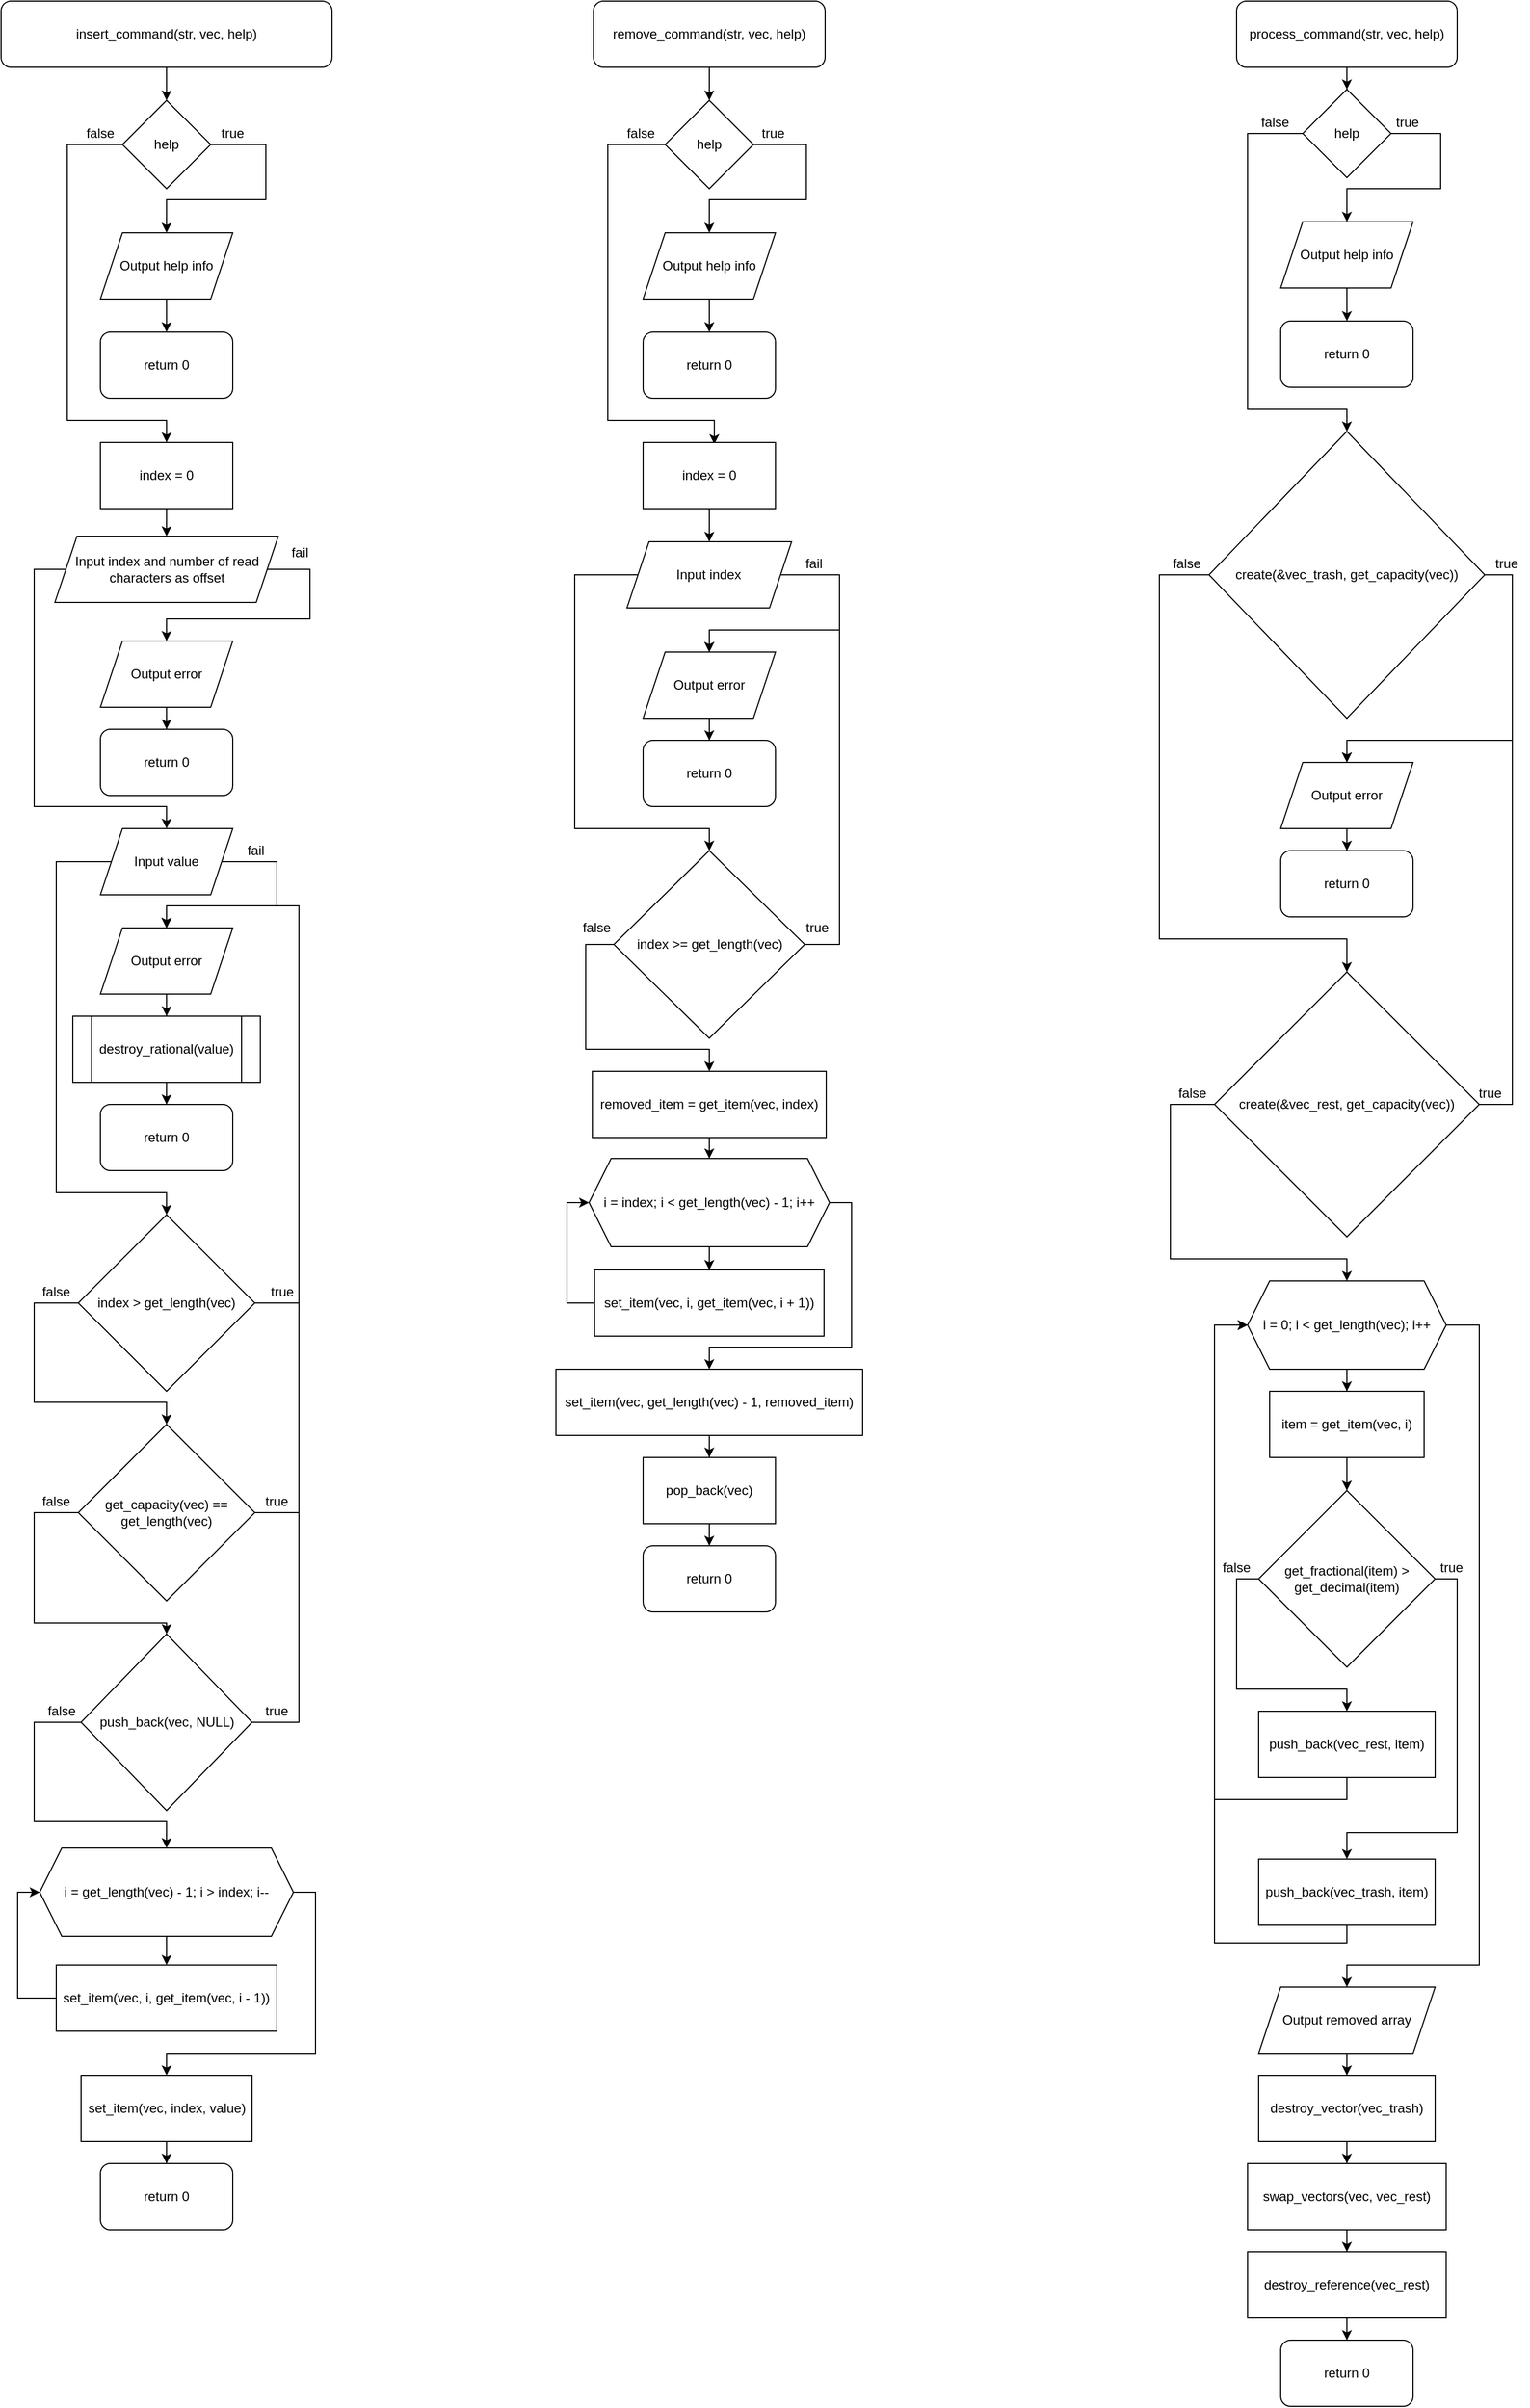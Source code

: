 <mxfile version="13.9.9" type="device"><diagram id="C5RBs43oDa-KdzZeNtuy" name="Page-1"><mxGraphModel dx="2946" dy="1690" grid="1" gridSize="10" guides="1" tooltips="1" connect="1" arrows="1" fold="1" page="1" pageScale="1" pageWidth="827" pageHeight="1169" math="0" shadow="0"><root><mxCell id="WIyWlLk6GJQsqaUBKTNV-0"/><mxCell id="WIyWlLk6GJQsqaUBKTNV-1" parent="WIyWlLk6GJQsqaUBKTNV-0"/><mxCell id="X3BD6ZgY6fKXMzt-lA05-4" style="edgeStyle=orthogonalEdgeStyle;rounded=0;orthogonalLoop=1;jettySize=auto;html=1;entryX=0.5;entryY=0;entryDx=0;entryDy=0;" edge="1" parent="WIyWlLk6GJQsqaUBKTNV-1" source="X3BD6ZgY6fKXMzt-lA05-1" target="X3BD6ZgY6fKXMzt-lA05-3"><mxGeometry relative="1" as="geometry"/></mxCell><mxCell id="X3BD6ZgY6fKXMzt-lA05-1" value="insert_command(str, vec, help)" style="rounded=1;whiteSpace=wrap;html=1;" vertex="1" parent="WIyWlLk6GJQsqaUBKTNV-1"><mxGeometry x="80" y="40" width="300" height="60" as="geometry"/></mxCell><mxCell id="X3BD6ZgY6fKXMzt-lA05-8" style="edgeStyle=orthogonalEdgeStyle;rounded=0;orthogonalLoop=1;jettySize=auto;html=1;entryX=0.5;entryY=0;entryDx=0;entryDy=0;exitX=1;exitY=0.5;exitDx=0;exitDy=0;" edge="1" parent="WIyWlLk6GJQsqaUBKTNV-1" source="X3BD6ZgY6fKXMzt-lA05-3" target="X3BD6ZgY6fKXMzt-lA05-6"><mxGeometry relative="1" as="geometry"><Array as="points"><mxPoint x="320" y="170"/><mxPoint x="320" y="220"/><mxPoint x="230" y="220"/></Array></mxGeometry></mxCell><mxCell id="X3BD6ZgY6fKXMzt-lA05-13" style="edgeStyle=orthogonalEdgeStyle;rounded=0;orthogonalLoop=1;jettySize=auto;html=1;exitX=0;exitY=0.5;exitDx=0;exitDy=0;" edge="1" parent="WIyWlLk6GJQsqaUBKTNV-1" source="X3BD6ZgY6fKXMzt-lA05-3" target="X3BD6ZgY6fKXMzt-lA05-12"><mxGeometry relative="1" as="geometry"><Array as="points"><mxPoint x="140" y="170"/><mxPoint x="140" y="420"/><mxPoint x="230" y="420"/></Array></mxGeometry></mxCell><mxCell id="X3BD6ZgY6fKXMzt-lA05-3" value="help" style="rhombus;whiteSpace=wrap;html=1;" vertex="1" parent="WIyWlLk6GJQsqaUBKTNV-1"><mxGeometry x="190" y="130" width="80" height="80" as="geometry"/></mxCell><mxCell id="X3BD6ZgY6fKXMzt-lA05-11" style="edgeStyle=orthogonalEdgeStyle;rounded=0;orthogonalLoop=1;jettySize=auto;html=1;entryX=0.5;entryY=0;entryDx=0;entryDy=0;" edge="1" parent="WIyWlLk6GJQsqaUBKTNV-1" source="X3BD6ZgY6fKXMzt-lA05-6" target="X3BD6ZgY6fKXMzt-lA05-10"><mxGeometry relative="1" as="geometry"/></mxCell><mxCell id="X3BD6ZgY6fKXMzt-lA05-6" value="Output help info" style="shape=parallelogram;perimeter=parallelogramPerimeter;whiteSpace=wrap;html=1;fixedSize=1;" vertex="1" parent="WIyWlLk6GJQsqaUBKTNV-1"><mxGeometry x="170" y="250" width="120" height="60" as="geometry"/></mxCell><mxCell id="X3BD6ZgY6fKXMzt-lA05-9" value="true" style="text;html=1;strokeColor=none;fillColor=none;align=center;verticalAlign=middle;whiteSpace=wrap;rounded=0;" vertex="1" parent="WIyWlLk6GJQsqaUBKTNV-1"><mxGeometry x="270" y="150" width="40" height="20" as="geometry"/></mxCell><mxCell id="X3BD6ZgY6fKXMzt-lA05-10" value="return 0" style="rounded=1;whiteSpace=wrap;html=1;" vertex="1" parent="WIyWlLk6GJQsqaUBKTNV-1"><mxGeometry x="170" y="340" width="120" height="60" as="geometry"/></mxCell><mxCell id="X3BD6ZgY6fKXMzt-lA05-16" style="edgeStyle=orthogonalEdgeStyle;rounded=0;orthogonalLoop=1;jettySize=auto;html=1;entryX=0.5;entryY=0;entryDx=0;entryDy=0;" edge="1" parent="WIyWlLk6GJQsqaUBKTNV-1" source="X3BD6ZgY6fKXMzt-lA05-12" target="X3BD6ZgY6fKXMzt-lA05-15"><mxGeometry relative="1" as="geometry"/></mxCell><mxCell id="X3BD6ZgY6fKXMzt-lA05-12" value="index = 0" style="rounded=0;whiteSpace=wrap;html=1;" vertex="1" parent="WIyWlLk6GJQsqaUBKTNV-1"><mxGeometry x="170" y="440" width="120" height="60" as="geometry"/></mxCell><mxCell id="X3BD6ZgY6fKXMzt-lA05-14" value="false" style="text;html=1;strokeColor=none;fillColor=none;align=center;verticalAlign=middle;whiteSpace=wrap;rounded=0;" vertex="1" parent="WIyWlLk6GJQsqaUBKTNV-1"><mxGeometry x="150" y="150" width="40" height="20" as="geometry"/></mxCell><mxCell id="X3BD6ZgY6fKXMzt-lA05-26" style="edgeStyle=orthogonalEdgeStyle;rounded=0;orthogonalLoop=1;jettySize=auto;html=1;exitX=0;exitY=0.5;exitDx=0;exitDy=0;entryX=0.5;entryY=0;entryDx=0;entryDy=0;" edge="1" parent="WIyWlLk6GJQsqaUBKTNV-1" source="X3BD6ZgY6fKXMzt-lA05-15" target="X3BD6ZgY6fKXMzt-lA05-17"><mxGeometry relative="1" as="geometry"><Array as="points"><mxPoint x="110" y="555"/><mxPoint x="110" y="770"/><mxPoint x="230" y="770"/></Array></mxGeometry></mxCell><mxCell id="X3BD6ZgY6fKXMzt-lA05-35" style="edgeStyle=orthogonalEdgeStyle;rounded=0;orthogonalLoop=1;jettySize=auto;html=1;entryX=0.5;entryY=0;entryDx=0;entryDy=0;exitX=1;exitY=0.5;exitDx=0;exitDy=0;" edge="1" parent="WIyWlLk6GJQsqaUBKTNV-1" source="X3BD6ZgY6fKXMzt-lA05-15" target="X3BD6ZgY6fKXMzt-lA05-34"><mxGeometry relative="1" as="geometry"><Array as="points"><mxPoint x="360" y="555"/><mxPoint x="360" y="600"/><mxPoint x="230" y="600"/></Array></mxGeometry></mxCell><mxCell id="X3BD6ZgY6fKXMzt-lA05-15" value="Input index and number of read characters as offset" style="shape=parallelogram;perimeter=parallelogramPerimeter;whiteSpace=wrap;html=1;fixedSize=1;" vertex="1" parent="WIyWlLk6GJQsqaUBKTNV-1"><mxGeometry x="128.75" y="525" width="202.5" height="60" as="geometry"/></mxCell><mxCell id="X3BD6ZgY6fKXMzt-lA05-33" style="edgeStyle=orthogonalEdgeStyle;rounded=0;orthogonalLoop=1;jettySize=auto;html=1;exitX=0;exitY=0.5;exitDx=0;exitDy=0;" edge="1" parent="WIyWlLk6GJQsqaUBKTNV-1" source="X3BD6ZgY6fKXMzt-lA05-17" target="X3BD6ZgY6fKXMzt-lA05-20"><mxGeometry relative="1" as="geometry"><Array as="points"><mxPoint x="130" y="820"/><mxPoint x="130" y="1120"/><mxPoint x="230" y="1120"/></Array></mxGeometry></mxCell><mxCell id="X3BD6ZgY6fKXMzt-lA05-43" style="edgeStyle=orthogonalEdgeStyle;rounded=0;orthogonalLoop=1;jettySize=auto;html=1;exitX=1;exitY=0.5;exitDx=0;exitDy=0;entryX=0.5;entryY=0;entryDx=0;entryDy=0;" edge="1" parent="WIyWlLk6GJQsqaUBKTNV-1" source="X3BD6ZgY6fKXMzt-lA05-17" target="X3BD6ZgY6fKXMzt-lA05-38"><mxGeometry relative="1" as="geometry"><Array as="points"><mxPoint x="330" y="820"/><mxPoint x="330" y="860"/><mxPoint x="230" y="860"/></Array></mxGeometry></mxCell><mxCell id="X3BD6ZgY6fKXMzt-lA05-17" value="Input value" style="shape=parallelogram;perimeter=parallelogramPerimeter;whiteSpace=wrap;html=1;fixedSize=1;" vertex="1" parent="WIyWlLk6GJQsqaUBKTNV-1"><mxGeometry x="170" y="790" width="120" height="60" as="geometry"/></mxCell><mxCell id="X3BD6ZgY6fKXMzt-lA05-49" style="edgeStyle=orthogonalEdgeStyle;rounded=0;orthogonalLoop=1;jettySize=auto;html=1;entryX=0.5;entryY=0;entryDx=0;entryDy=0;exitX=1;exitY=0.5;exitDx=0;exitDy=0;" edge="1" parent="WIyWlLk6GJQsqaUBKTNV-1" source="X3BD6ZgY6fKXMzt-lA05-20" target="X3BD6ZgY6fKXMzt-lA05-38"><mxGeometry relative="1" as="geometry"><mxPoint x="230" y="1330" as="targetPoint"/><Array as="points"><mxPoint x="350" y="1220"/><mxPoint x="350" y="860"/><mxPoint x="230" y="860"/></Array></mxGeometry></mxCell><mxCell id="X3BD6ZgY6fKXMzt-lA05-52" style="edgeStyle=orthogonalEdgeStyle;rounded=0;orthogonalLoop=1;jettySize=auto;html=1;exitX=0;exitY=0.5;exitDx=0;exitDy=0;" edge="1" parent="WIyWlLk6GJQsqaUBKTNV-1" source="X3BD6ZgY6fKXMzt-lA05-20" target="X3BD6ZgY6fKXMzt-lA05-51"><mxGeometry relative="1" as="geometry"><Array as="points"><mxPoint x="110" y="1220"/><mxPoint x="110" y="1310"/><mxPoint x="230" y="1310"/></Array></mxGeometry></mxCell><mxCell id="X3BD6ZgY6fKXMzt-lA05-20" value="index &amp;gt; get_length(vec)" style="rhombus;whiteSpace=wrap;html=1;" vertex="1" parent="WIyWlLk6GJQsqaUBKTNV-1"><mxGeometry x="150" y="1140" width="160" height="160" as="geometry"/></mxCell><mxCell id="X3BD6ZgY6fKXMzt-lA05-23" value="fail" style="text;html=1;strokeColor=none;fillColor=none;align=center;verticalAlign=middle;whiteSpace=wrap;rounded=0;" vertex="1" parent="WIyWlLk6GJQsqaUBKTNV-1"><mxGeometry x="331.25" y="530" width="40" height="20" as="geometry"/></mxCell><mxCell id="X3BD6ZgY6fKXMzt-lA05-24" value="return 0" style="rounded=1;whiteSpace=wrap;html=1;" vertex="1" parent="WIyWlLk6GJQsqaUBKTNV-1"><mxGeometry x="170" y="700" width="120" height="60" as="geometry"/></mxCell><mxCell id="X3BD6ZgY6fKXMzt-lA05-42" style="edgeStyle=orthogonalEdgeStyle;rounded=0;orthogonalLoop=1;jettySize=auto;html=1;entryX=0.5;entryY=0;entryDx=0;entryDy=0;" edge="1" parent="WIyWlLk6GJQsqaUBKTNV-1" source="X3BD6ZgY6fKXMzt-lA05-29" target="X3BD6ZgY6fKXMzt-lA05-30"><mxGeometry relative="1" as="geometry"/></mxCell><mxCell id="X3BD6ZgY6fKXMzt-lA05-29" value="destroy_rational(value)" style="shape=process;whiteSpace=wrap;html=1;backgroundOutline=1;" vertex="1" parent="WIyWlLk6GJQsqaUBKTNV-1"><mxGeometry x="145" y="960" width="170" height="60" as="geometry"/></mxCell><mxCell id="X3BD6ZgY6fKXMzt-lA05-30" value="return 0" style="rounded=1;whiteSpace=wrap;html=1;" vertex="1" parent="WIyWlLk6GJQsqaUBKTNV-1"><mxGeometry x="170" y="1040" width="120" height="60" as="geometry"/></mxCell><mxCell id="X3BD6ZgY6fKXMzt-lA05-32" value="fail" style="text;html=1;strokeColor=none;fillColor=none;align=center;verticalAlign=middle;whiteSpace=wrap;rounded=0;" vertex="1" parent="WIyWlLk6GJQsqaUBKTNV-1"><mxGeometry x="291.25" y="800" width="40" height="20" as="geometry"/></mxCell><mxCell id="X3BD6ZgY6fKXMzt-lA05-37" style="edgeStyle=orthogonalEdgeStyle;rounded=0;orthogonalLoop=1;jettySize=auto;html=1;entryX=0.5;entryY=0;entryDx=0;entryDy=0;" edge="1" parent="WIyWlLk6GJQsqaUBKTNV-1" source="X3BD6ZgY6fKXMzt-lA05-34" target="X3BD6ZgY6fKXMzt-lA05-24"><mxGeometry relative="1" as="geometry"/></mxCell><mxCell id="X3BD6ZgY6fKXMzt-lA05-34" value="Output error" style="shape=parallelogram;perimeter=parallelogramPerimeter;whiteSpace=wrap;html=1;fixedSize=1;" vertex="1" parent="WIyWlLk6GJQsqaUBKTNV-1"><mxGeometry x="170" y="620" width="120" height="60" as="geometry"/></mxCell><mxCell id="X3BD6ZgY6fKXMzt-lA05-41" style="edgeStyle=orthogonalEdgeStyle;rounded=0;orthogonalLoop=1;jettySize=auto;html=1;entryX=0.5;entryY=0;entryDx=0;entryDy=0;" edge="1" parent="WIyWlLk6GJQsqaUBKTNV-1" source="X3BD6ZgY6fKXMzt-lA05-38" target="X3BD6ZgY6fKXMzt-lA05-29"><mxGeometry relative="1" as="geometry"/></mxCell><mxCell id="X3BD6ZgY6fKXMzt-lA05-38" value="Output error" style="shape=parallelogram;perimeter=parallelogramPerimeter;whiteSpace=wrap;html=1;fixedSize=1;" vertex="1" parent="WIyWlLk6GJQsqaUBKTNV-1"><mxGeometry x="170" y="880" width="120" height="60" as="geometry"/></mxCell><mxCell id="X3BD6ZgY6fKXMzt-lA05-50" value="true" style="text;html=1;strokeColor=none;fillColor=none;align=center;verticalAlign=middle;whiteSpace=wrap;rounded=0;" vertex="1" parent="WIyWlLk6GJQsqaUBKTNV-1"><mxGeometry x="315" y="1200" width="40" height="20" as="geometry"/></mxCell><mxCell id="X3BD6ZgY6fKXMzt-lA05-59" style="edgeStyle=orthogonalEdgeStyle;rounded=0;orthogonalLoop=1;jettySize=auto;html=1;entryX=0.5;entryY=0;entryDx=0;entryDy=0;exitX=1;exitY=0.5;exitDx=0;exitDy=0;" edge="1" parent="WIyWlLk6GJQsqaUBKTNV-1" source="X3BD6ZgY6fKXMzt-lA05-51" target="X3BD6ZgY6fKXMzt-lA05-38"><mxGeometry relative="1" as="geometry"><mxPoint x="230" y="1780" as="targetPoint"/><Array as="points"><mxPoint x="350" y="1410"/><mxPoint x="350" y="860"/><mxPoint x="230" y="860"/></Array></mxGeometry></mxCell><mxCell id="X3BD6ZgY6fKXMzt-lA05-62" style="edgeStyle=orthogonalEdgeStyle;rounded=0;orthogonalLoop=1;jettySize=auto;html=1;entryX=0.5;entryY=0;entryDx=0;entryDy=0;exitX=0;exitY=0.5;exitDx=0;exitDy=0;" edge="1" parent="WIyWlLk6GJQsqaUBKTNV-1" source="X3BD6ZgY6fKXMzt-lA05-51" target="X3BD6ZgY6fKXMzt-lA05-61"><mxGeometry relative="1" as="geometry"><Array as="points"><mxPoint x="110" y="1410"/><mxPoint x="110" y="1510"/><mxPoint x="230" y="1510"/></Array></mxGeometry></mxCell><mxCell id="X3BD6ZgY6fKXMzt-lA05-51" value="get_capacity(vec) == get_length(vec)" style="rhombus;whiteSpace=wrap;html=1;" vertex="1" parent="WIyWlLk6GJQsqaUBKTNV-1"><mxGeometry x="150" y="1330" width="160" height="160" as="geometry"/></mxCell><mxCell id="X3BD6ZgY6fKXMzt-lA05-53" value="false" style="text;html=1;strokeColor=none;fillColor=none;align=center;verticalAlign=middle;whiteSpace=wrap;rounded=0;" vertex="1" parent="WIyWlLk6GJQsqaUBKTNV-1"><mxGeometry x="110" y="1200" width="40" height="20" as="geometry"/></mxCell><mxCell id="X3BD6ZgY6fKXMzt-lA05-60" value="true" style="text;html=1;strokeColor=none;fillColor=none;align=center;verticalAlign=middle;whiteSpace=wrap;rounded=0;" vertex="1" parent="WIyWlLk6GJQsqaUBKTNV-1"><mxGeometry x="310" y="1390" width="40" height="20" as="geometry"/></mxCell><mxCell id="X3BD6ZgY6fKXMzt-lA05-70" style="edgeStyle=orthogonalEdgeStyle;rounded=0;orthogonalLoop=1;jettySize=auto;html=1;entryX=0.5;entryY=0;entryDx=0;entryDy=0;exitX=1;exitY=0.5;exitDx=0;exitDy=0;" edge="1" parent="WIyWlLk6GJQsqaUBKTNV-1" source="X3BD6ZgY6fKXMzt-lA05-61" target="X3BD6ZgY6fKXMzt-lA05-38"><mxGeometry relative="1" as="geometry"><Array as="points"><mxPoint x="305" y="1600"/><mxPoint x="350" y="1600"/><mxPoint x="350" y="860"/><mxPoint x="230" y="860"/></Array></mxGeometry></mxCell><mxCell id="X3BD6ZgY6fKXMzt-lA05-73" style="edgeStyle=orthogonalEdgeStyle;rounded=0;orthogonalLoop=1;jettySize=auto;html=1;entryX=0.5;entryY=0;entryDx=0;entryDy=0;exitX=0;exitY=0.5;exitDx=0;exitDy=0;" edge="1" parent="WIyWlLk6GJQsqaUBKTNV-1" source="X3BD6ZgY6fKXMzt-lA05-61" target="X3BD6ZgY6fKXMzt-lA05-72"><mxGeometry relative="1" as="geometry"><Array as="points"><mxPoint x="110" y="1600"/><mxPoint x="110" y="1690"/><mxPoint x="230" y="1690"/></Array></mxGeometry></mxCell><mxCell id="X3BD6ZgY6fKXMzt-lA05-61" value="push_back(vec, NULL)" style="rhombus;whiteSpace=wrap;html=1;" vertex="1" parent="WIyWlLk6GJQsqaUBKTNV-1"><mxGeometry x="152.5" y="1520" width="155" height="160" as="geometry"/></mxCell><mxCell id="X3BD6ZgY6fKXMzt-lA05-63" value="false" style="text;html=1;strokeColor=none;fillColor=none;align=center;verticalAlign=middle;whiteSpace=wrap;rounded=0;" vertex="1" parent="WIyWlLk6GJQsqaUBKTNV-1"><mxGeometry x="110" y="1390" width="40" height="20" as="geometry"/></mxCell><mxCell id="X3BD6ZgY6fKXMzt-lA05-71" value="true" style="text;html=1;strokeColor=none;fillColor=none;align=center;verticalAlign=middle;whiteSpace=wrap;rounded=0;" vertex="1" parent="WIyWlLk6GJQsqaUBKTNV-1"><mxGeometry x="310" y="1580" width="40" height="20" as="geometry"/></mxCell><mxCell id="X3BD6ZgY6fKXMzt-lA05-76" style="edgeStyle=orthogonalEdgeStyle;rounded=0;orthogonalLoop=1;jettySize=auto;html=1;entryX=0.5;entryY=0;entryDx=0;entryDy=0;" edge="1" parent="WIyWlLk6GJQsqaUBKTNV-1" source="X3BD6ZgY6fKXMzt-lA05-72" target="X3BD6ZgY6fKXMzt-lA05-75"><mxGeometry relative="1" as="geometry"/></mxCell><mxCell id="X3BD6ZgY6fKXMzt-lA05-80" style="edgeStyle=orthogonalEdgeStyle;rounded=0;orthogonalLoop=1;jettySize=auto;html=1;exitX=1;exitY=0.5;exitDx=0;exitDy=0;" edge="1" parent="WIyWlLk6GJQsqaUBKTNV-1" source="X3BD6ZgY6fKXMzt-lA05-72" target="X3BD6ZgY6fKXMzt-lA05-78"><mxGeometry relative="1" as="geometry"><Array as="points"><mxPoint x="365" y="1754"/><mxPoint x="365" y="1900"/><mxPoint x="230" y="1900"/></Array></mxGeometry></mxCell><mxCell id="X3BD6ZgY6fKXMzt-lA05-72" value="i = get_length(vec) - 1; i &amp;gt; index; i--" style="shape=hexagon;perimeter=hexagonPerimeter2;whiteSpace=wrap;html=1;fixedSize=1;" vertex="1" parent="WIyWlLk6GJQsqaUBKTNV-1"><mxGeometry x="115" y="1714" width="230" height="80" as="geometry"/></mxCell><mxCell id="X3BD6ZgY6fKXMzt-lA05-74" value="false" style="text;html=1;strokeColor=none;fillColor=none;align=center;verticalAlign=middle;whiteSpace=wrap;rounded=0;" vertex="1" parent="WIyWlLk6GJQsqaUBKTNV-1"><mxGeometry x="115" y="1580" width="40" height="20" as="geometry"/></mxCell><mxCell id="X3BD6ZgY6fKXMzt-lA05-77" style="edgeStyle=orthogonalEdgeStyle;rounded=0;orthogonalLoop=1;jettySize=auto;html=1;entryX=0;entryY=0.5;entryDx=0;entryDy=0;exitX=0;exitY=0.5;exitDx=0;exitDy=0;" edge="1" parent="WIyWlLk6GJQsqaUBKTNV-1" source="X3BD6ZgY6fKXMzt-lA05-75" target="X3BD6ZgY6fKXMzt-lA05-72"><mxGeometry relative="1" as="geometry"/></mxCell><mxCell id="X3BD6ZgY6fKXMzt-lA05-75" value="set_item(vec, i, get_item(vec, i - 1))" style="rounded=0;whiteSpace=wrap;html=1;" vertex="1" parent="WIyWlLk6GJQsqaUBKTNV-1"><mxGeometry x="130" y="1820" width="200" height="60" as="geometry"/></mxCell><mxCell id="X3BD6ZgY6fKXMzt-lA05-82" style="edgeStyle=orthogonalEdgeStyle;rounded=0;orthogonalLoop=1;jettySize=auto;html=1;entryX=0.5;entryY=0;entryDx=0;entryDy=0;" edge="1" parent="WIyWlLk6GJQsqaUBKTNV-1" source="X3BD6ZgY6fKXMzt-lA05-78" target="X3BD6ZgY6fKXMzt-lA05-81"><mxGeometry relative="1" as="geometry"/></mxCell><mxCell id="X3BD6ZgY6fKXMzt-lA05-78" value="set_item(vec, index, value)" style="rounded=0;whiteSpace=wrap;html=1;" vertex="1" parent="WIyWlLk6GJQsqaUBKTNV-1"><mxGeometry x="152.5" y="1920" width="155" height="60" as="geometry"/></mxCell><mxCell id="X3BD6ZgY6fKXMzt-lA05-81" value="return 0" style="rounded=1;whiteSpace=wrap;html=1;" vertex="1" parent="WIyWlLk6GJQsqaUBKTNV-1"><mxGeometry x="170" y="2000" width="120" height="60" as="geometry"/></mxCell><mxCell id="X3BD6ZgY6fKXMzt-lA05-91" style="edgeStyle=orthogonalEdgeStyle;rounded=0;orthogonalLoop=1;jettySize=auto;html=1;" edge="1" parent="WIyWlLk6GJQsqaUBKTNV-1" source="X3BD6ZgY6fKXMzt-lA05-83" target="X3BD6ZgY6fKXMzt-lA05-85"><mxGeometry relative="1" as="geometry"/></mxCell><mxCell id="X3BD6ZgY6fKXMzt-lA05-83" value="remove_command(str, vec, help)" style="rounded=1;whiteSpace=wrap;html=1;" vertex="1" parent="WIyWlLk6GJQsqaUBKTNV-1"><mxGeometry x="617" y="40" width="210" height="60" as="geometry"/></mxCell><mxCell id="X3BD6ZgY6fKXMzt-lA05-84" style="edgeStyle=orthogonalEdgeStyle;rounded=0;orthogonalLoop=1;jettySize=auto;html=1;entryX=0.5;entryY=0;entryDx=0;entryDy=0;exitX=1;exitY=0.5;exitDx=0;exitDy=0;" edge="1" parent="WIyWlLk6GJQsqaUBKTNV-1" source="X3BD6ZgY6fKXMzt-lA05-85" target="X3BD6ZgY6fKXMzt-lA05-87"><mxGeometry relative="1" as="geometry"><Array as="points"><mxPoint x="810" y="170"/><mxPoint x="810" y="220"/><mxPoint x="722" y="220"/></Array></mxGeometry></mxCell><mxCell id="X3BD6ZgY6fKXMzt-lA05-93" style="edgeStyle=orthogonalEdgeStyle;rounded=0;orthogonalLoop=1;jettySize=auto;html=1;exitX=0;exitY=0.5;exitDx=0;exitDy=0;entryX=0.538;entryY=0.027;entryDx=0;entryDy=0;entryPerimeter=0;" edge="1" parent="WIyWlLk6GJQsqaUBKTNV-1" source="X3BD6ZgY6fKXMzt-lA05-85" target="X3BD6ZgY6fKXMzt-lA05-92"><mxGeometry relative="1" as="geometry"><Array as="points"><mxPoint x="630" y="170"/><mxPoint x="630" y="420"/><mxPoint x="727" y="420"/></Array></mxGeometry></mxCell><mxCell id="X3BD6ZgY6fKXMzt-lA05-85" value="help" style="rhombus;whiteSpace=wrap;html=1;" vertex="1" parent="WIyWlLk6GJQsqaUBKTNV-1"><mxGeometry x="682" y="130" width="80" height="80" as="geometry"/></mxCell><mxCell id="X3BD6ZgY6fKXMzt-lA05-86" style="edgeStyle=orthogonalEdgeStyle;rounded=0;orthogonalLoop=1;jettySize=auto;html=1;entryX=0.5;entryY=0;entryDx=0;entryDy=0;" edge="1" parent="WIyWlLk6GJQsqaUBKTNV-1" source="X3BD6ZgY6fKXMzt-lA05-87" target="X3BD6ZgY6fKXMzt-lA05-89"><mxGeometry relative="1" as="geometry"/></mxCell><mxCell id="X3BD6ZgY6fKXMzt-lA05-87" value="Output help info" style="shape=parallelogram;perimeter=parallelogramPerimeter;whiteSpace=wrap;html=1;fixedSize=1;" vertex="1" parent="WIyWlLk6GJQsqaUBKTNV-1"><mxGeometry x="662" y="250" width="120" height="60" as="geometry"/></mxCell><mxCell id="X3BD6ZgY6fKXMzt-lA05-88" value="true" style="text;html=1;strokeColor=none;fillColor=none;align=center;verticalAlign=middle;whiteSpace=wrap;rounded=0;" vertex="1" parent="WIyWlLk6GJQsqaUBKTNV-1"><mxGeometry x="760" y="150" width="40" height="20" as="geometry"/></mxCell><mxCell id="X3BD6ZgY6fKXMzt-lA05-89" value="return 0" style="rounded=1;whiteSpace=wrap;html=1;" vertex="1" parent="WIyWlLk6GJQsqaUBKTNV-1"><mxGeometry x="662" y="340" width="120" height="60" as="geometry"/></mxCell><mxCell id="X3BD6ZgY6fKXMzt-lA05-90" value="false" style="text;html=1;strokeColor=none;fillColor=none;align=center;verticalAlign=middle;whiteSpace=wrap;rounded=0;" vertex="1" parent="WIyWlLk6GJQsqaUBKTNV-1"><mxGeometry x="640" y="150" width="40" height="20" as="geometry"/></mxCell><mxCell id="X3BD6ZgY6fKXMzt-lA05-101" style="edgeStyle=orthogonalEdgeStyle;rounded=0;orthogonalLoop=1;jettySize=auto;html=1;entryX=0.5;entryY=0;entryDx=0;entryDy=0;" edge="1" parent="WIyWlLk6GJQsqaUBKTNV-1" source="X3BD6ZgY6fKXMzt-lA05-92" target="X3BD6ZgY6fKXMzt-lA05-96"><mxGeometry relative="1" as="geometry"/></mxCell><mxCell id="X3BD6ZgY6fKXMzt-lA05-92" value="index = 0" style="rounded=0;whiteSpace=wrap;html=1;" vertex="1" parent="WIyWlLk6GJQsqaUBKTNV-1"><mxGeometry x="662" y="440" width="120" height="60" as="geometry"/></mxCell><mxCell id="X3BD6ZgY6fKXMzt-lA05-94" style="edgeStyle=orthogonalEdgeStyle;rounded=0;orthogonalLoop=1;jettySize=auto;html=1;exitX=0;exitY=0.5;exitDx=0;exitDy=0;entryX=0.5;entryY=0;entryDx=0;entryDy=0;" edge="1" parent="WIyWlLk6GJQsqaUBKTNV-1" source="X3BD6ZgY6fKXMzt-lA05-96" target="X3BD6ZgY6fKXMzt-lA05-103"><mxGeometry relative="1" as="geometry"><mxPoint x="720" y="810" as="targetPoint"/><Array as="points"><mxPoint x="600" y="560"/><mxPoint x="600" y="790"/><mxPoint x="722" y="790"/></Array></mxGeometry></mxCell><mxCell id="X3BD6ZgY6fKXMzt-lA05-95" style="edgeStyle=orthogonalEdgeStyle;rounded=0;orthogonalLoop=1;jettySize=auto;html=1;entryX=0.5;entryY=0;entryDx=0;entryDy=0;exitX=1;exitY=0.5;exitDx=0;exitDy=0;" edge="1" parent="WIyWlLk6GJQsqaUBKTNV-1" source="X3BD6ZgY6fKXMzt-lA05-96" target="X3BD6ZgY6fKXMzt-lA05-100"><mxGeometry relative="1" as="geometry"><Array as="points"><mxPoint x="840" y="560"/><mxPoint x="840" y="610"/><mxPoint x="722" y="610"/></Array></mxGeometry></mxCell><mxCell id="X3BD6ZgY6fKXMzt-lA05-96" value="Input index" style="shape=parallelogram;perimeter=parallelogramPerimeter;whiteSpace=wrap;html=1;fixedSize=1;" vertex="1" parent="WIyWlLk6GJQsqaUBKTNV-1"><mxGeometry x="647.37" y="530" width="149.25" height="60" as="geometry"/></mxCell><mxCell id="X3BD6ZgY6fKXMzt-lA05-97" value="fail" style="text;html=1;strokeColor=none;fillColor=none;align=center;verticalAlign=middle;whiteSpace=wrap;rounded=0;" vertex="1" parent="WIyWlLk6GJQsqaUBKTNV-1"><mxGeometry x="796.62" y="540" width="40" height="20" as="geometry"/></mxCell><mxCell id="X3BD6ZgY6fKXMzt-lA05-98" value="return 0" style="rounded=1;whiteSpace=wrap;html=1;" vertex="1" parent="WIyWlLk6GJQsqaUBKTNV-1"><mxGeometry x="662" y="710" width="120" height="60" as="geometry"/></mxCell><mxCell id="X3BD6ZgY6fKXMzt-lA05-99" style="edgeStyle=orthogonalEdgeStyle;rounded=0;orthogonalLoop=1;jettySize=auto;html=1;entryX=0.5;entryY=0;entryDx=0;entryDy=0;" edge="1" parent="WIyWlLk6GJQsqaUBKTNV-1" source="X3BD6ZgY6fKXMzt-lA05-100" target="X3BD6ZgY6fKXMzt-lA05-98"><mxGeometry relative="1" as="geometry"/></mxCell><mxCell id="X3BD6ZgY6fKXMzt-lA05-100" value="Output error" style="shape=parallelogram;perimeter=parallelogramPerimeter;whiteSpace=wrap;html=1;fixedSize=1;" vertex="1" parent="WIyWlLk6GJQsqaUBKTNV-1"><mxGeometry x="662" y="630" width="120" height="60" as="geometry"/></mxCell><mxCell id="X3BD6ZgY6fKXMzt-lA05-106" style="edgeStyle=orthogonalEdgeStyle;rounded=0;orthogonalLoop=1;jettySize=auto;html=1;entryX=0.5;entryY=0;entryDx=0;entryDy=0;exitX=1;exitY=0.5;exitDx=0;exitDy=0;" edge="1" parent="WIyWlLk6GJQsqaUBKTNV-1" source="X3BD6ZgY6fKXMzt-lA05-103" target="X3BD6ZgY6fKXMzt-lA05-100"><mxGeometry relative="1" as="geometry"><Array as="points"><mxPoint x="840" y="895"/><mxPoint x="840" y="610"/><mxPoint x="722" y="610"/></Array></mxGeometry></mxCell><mxCell id="X3BD6ZgY6fKXMzt-lA05-109" style="edgeStyle=orthogonalEdgeStyle;rounded=0;orthogonalLoop=1;jettySize=auto;html=1;entryX=0.5;entryY=0;entryDx=0;entryDy=0;exitX=0;exitY=0.5;exitDx=0;exitDy=0;" edge="1" parent="WIyWlLk6GJQsqaUBKTNV-1" source="X3BD6ZgY6fKXMzt-lA05-103" target="X3BD6ZgY6fKXMzt-lA05-108"><mxGeometry relative="1" as="geometry"><Array as="points"><mxPoint x="610" y="895"/><mxPoint x="610" y="990"/><mxPoint x="722" y="990"/></Array></mxGeometry></mxCell><mxCell id="X3BD6ZgY6fKXMzt-lA05-103" value="index &amp;gt;= get_length(vec)" style="rhombus;whiteSpace=wrap;html=1;" vertex="1" parent="WIyWlLk6GJQsqaUBKTNV-1"><mxGeometry x="635.5" y="810" width="173" height="170" as="geometry"/></mxCell><mxCell id="X3BD6ZgY6fKXMzt-lA05-107" value="true" style="text;html=1;strokeColor=none;fillColor=none;align=center;verticalAlign=middle;whiteSpace=wrap;rounded=0;" vertex="1" parent="WIyWlLk6GJQsqaUBKTNV-1"><mxGeometry x="800" y="870" width="40" height="20" as="geometry"/></mxCell><mxCell id="X3BD6ZgY6fKXMzt-lA05-112" style="edgeStyle=orthogonalEdgeStyle;rounded=0;orthogonalLoop=1;jettySize=auto;html=1;entryX=0.5;entryY=0;entryDx=0;entryDy=0;" edge="1" parent="WIyWlLk6GJQsqaUBKTNV-1" source="X3BD6ZgY6fKXMzt-lA05-108" target="X3BD6ZgY6fKXMzt-lA05-111"><mxGeometry relative="1" as="geometry"/></mxCell><mxCell id="X3BD6ZgY6fKXMzt-lA05-108" value="removed_item = get_item(vec, index)" style="rounded=0;whiteSpace=wrap;html=1;" vertex="1" parent="WIyWlLk6GJQsqaUBKTNV-1"><mxGeometry x="616" y="1010" width="212" height="60" as="geometry"/></mxCell><mxCell id="X3BD6ZgY6fKXMzt-lA05-110" value="false" style="text;html=1;strokeColor=none;fillColor=none;align=center;verticalAlign=middle;whiteSpace=wrap;rounded=0;" vertex="1" parent="WIyWlLk6GJQsqaUBKTNV-1"><mxGeometry x="600" y="870" width="40" height="20" as="geometry"/></mxCell><mxCell id="X3BD6ZgY6fKXMzt-lA05-114" style="edgeStyle=orthogonalEdgeStyle;rounded=0;orthogonalLoop=1;jettySize=auto;html=1;entryX=0.5;entryY=0;entryDx=0;entryDy=0;" edge="1" parent="WIyWlLk6GJQsqaUBKTNV-1" source="X3BD6ZgY6fKXMzt-lA05-111" target="X3BD6ZgY6fKXMzt-lA05-113"><mxGeometry relative="1" as="geometry"/></mxCell><mxCell id="X3BD6ZgY6fKXMzt-lA05-118" style="edgeStyle=orthogonalEdgeStyle;rounded=0;orthogonalLoop=1;jettySize=auto;html=1;entryX=0.5;entryY=0;entryDx=0;entryDy=0;exitX=1;exitY=0.5;exitDx=0;exitDy=0;" edge="1" parent="WIyWlLk6GJQsqaUBKTNV-1" source="X3BD6ZgY6fKXMzt-lA05-111" target="X3BD6ZgY6fKXMzt-lA05-116"><mxGeometry relative="1" as="geometry"><Array as="points"><mxPoint x="851" y="1129"/><mxPoint x="851" y="1260"/><mxPoint x="722" y="1260"/></Array></mxGeometry></mxCell><mxCell id="X3BD6ZgY6fKXMzt-lA05-111" value="i = index; i &amp;lt; get_length(vec) - 1; i++" style="shape=hexagon;perimeter=hexagonPerimeter2;whiteSpace=wrap;html=1;fixedSize=1;" vertex="1" parent="WIyWlLk6GJQsqaUBKTNV-1"><mxGeometry x="613" y="1089" width="218" height="80" as="geometry"/></mxCell><mxCell id="X3BD6ZgY6fKXMzt-lA05-115" style="edgeStyle=orthogonalEdgeStyle;rounded=0;orthogonalLoop=1;jettySize=auto;html=1;entryX=0;entryY=0.5;entryDx=0;entryDy=0;exitX=0;exitY=0.5;exitDx=0;exitDy=0;" edge="1" parent="WIyWlLk6GJQsqaUBKTNV-1" source="X3BD6ZgY6fKXMzt-lA05-113" target="X3BD6ZgY6fKXMzt-lA05-111"><mxGeometry relative="1" as="geometry"/></mxCell><mxCell id="X3BD6ZgY6fKXMzt-lA05-113" value="set_item(vec, i, get_item(vec, i + 1))" style="rounded=0;whiteSpace=wrap;html=1;" vertex="1" parent="WIyWlLk6GJQsqaUBKTNV-1"><mxGeometry x="618" y="1190" width="208" height="60" as="geometry"/></mxCell><mxCell id="X3BD6ZgY6fKXMzt-lA05-120" style="edgeStyle=orthogonalEdgeStyle;rounded=0;orthogonalLoop=1;jettySize=auto;html=1;entryX=0.5;entryY=0;entryDx=0;entryDy=0;" edge="1" parent="WIyWlLk6GJQsqaUBKTNV-1" source="X3BD6ZgY6fKXMzt-lA05-116" target="X3BD6ZgY6fKXMzt-lA05-119"><mxGeometry relative="1" as="geometry"/></mxCell><mxCell id="X3BD6ZgY6fKXMzt-lA05-116" value="set_item(vec, get_length(vec) - 1, removed_item)" style="rounded=0;whiteSpace=wrap;html=1;" vertex="1" parent="WIyWlLk6GJQsqaUBKTNV-1"><mxGeometry x="583" y="1280" width="278" height="60" as="geometry"/></mxCell><mxCell id="X3BD6ZgY6fKXMzt-lA05-122" style="edgeStyle=orthogonalEdgeStyle;rounded=0;orthogonalLoop=1;jettySize=auto;html=1;entryX=0.5;entryY=0;entryDx=0;entryDy=0;" edge="1" parent="WIyWlLk6GJQsqaUBKTNV-1" source="X3BD6ZgY6fKXMzt-lA05-119" target="X3BD6ZgY6fKXMzt-lA05-123"><mxGeometry relative="1" as="geometry"><mxPoint x="722" y="1440" as="targetPoint"/></mxGeometry></mxCell><mxCell id="X3BD6ZgY6fKXMzt-lA05-119" value="pop_back(vec)" style="rounded=0;whiteSpace=wrap;html=1;" vertex="1" parent="WIyWlLk6GJQsqaUBKTNV-1"><mxGeometry x="662" y="1360" width="120" height="60" as="geometry"/></mxCell><mxCell id="X3BD6ZgY6fKXMzt-lA05-123" value="return 0" style="rounded=1;whiteSpace=wrap;html=1;" vertex="1" parent="WIyWlLk6GJQsqaUBKTNV-1"><mxGeometry x="662" y="1440" width="120" height="60" as="geometry"/></mxCell><mxCell id="X3BD6ZgY6fKXMzt-lA05-132" style="edgeStyle=orthogonalEdgeStyle;rounded=0;orthogonalLoop=1;jettySize=auto;html=1;" edge="1" parent="WIyWlLk6GJQsqaUBKTNV-1" source="X3BD6ZgY6fKXMzt-lA05-124" target="X3BD6ZgY6fKXMzt-lA05-126"><mxGeometry relative="1" as="geometry"/></mxCell><mxCell id="X3BD6ZgY6fKXMzt-lA05-124" value="process_command(str, vec, help)" style="rounded=1;whiteSpace=wrap;html=1;" vertex="1" parent="WIyWlLk6GJQsqaUBKTNV-1"><mxGeometry x="1200" y="40" width="200" height="60" as="geometry"/></mxCell><mxCell id="X3BD6ZgY6fKXMzt-lA05-125" style="edgeStyle=orthogonalEdgeStyle;rounded=0;orthogonalLoop=1;jettySize=auto;html=1;entryX=0.5;entryY=0;entryDx=0;entryDy=0;exitX=1;exitY=0.5;exitDx=0;exitDy=0;" edge="1" parent="WIyWlLk6GJQsqaUBKTNV-1" source="X3BD6ZgY6fKXMzt-lA05-126" target="X3BD6ZgY6fKXMzt-lA05-128"><mxGeometry relative="1" as="geometry"><Array as="points"><mxPoint x="1385" y="160"/><mxPoint x="1385" y="210"/><mxPoint x="1300" y="210"/></Array></mxGeometry></mxCell><mxCell id="X3BD6ZgY6fKXMzt-lA05-134" style="edgeStyle=orthogonalEdgeStyle;rounded=0;orthogonalLoop=1;jettySize=auto;html=1;exitX=0;exitY=0.5;exitDx=0;exitDy=0;entryX=0.5;entryY=0;entryDx=0;entryDy=0;" edge="1" parent="WIyWlLk6GJQsqaUBKTNV-1" source="X3BD6ZgY6fKXMzt-lA05-126" target="X3BD6ZgY6fKXMzt-lA05-135"><mxGeometry relative="1" as="geometry"><mxPoint x="1300" y="430" as="targetPoint"/><Array as="points"><mxPoint x="1210" y="160"/><mxPoint x="1210" y="410"/><mxPoint x="1300" y="410"/></Array></mxGeometry></mxCell><mxCell id="X3BD6ZgY6fKXMzt-lA05-126" value="help" style="rhombus;whiteSpace=wrap;html=1;" vertex="1" parent="WIyWlLk6GJQsqaUBKTNV-1"><mxGeometry x="1260" y="120" width="80" height="80" as="geometry"/></mxCell><mxCell id="X3BD6ZgY6fKXMzt-lA05-127" style="edgeStyle=orthogonalEdgeStyle;rounded=0;orthogonalLoop=1;jettySize=auto;html=1;entryX=0.5;entryY=0;entryDx=0;entryDy=0;" edge="1" parent="WIyWlLk6GJQsqaUBKTNV-1" source="X3BD6ZgY6fKXMzt-lA05-128" target="X3BD6ZgY6fKXMzt-lA05-130"><mxGeometry relative="1" as="geometry"/></mxCell><mxCell id="X3BD6ZgY6fKXMzt-lA05-128" value="Output help info" style="shape=parallelogram;perimeter=parallelogramPerimeter;whiteSpace=wrap;html=1;fixedSize=1;" vertex="1" parent="WIyWlLk6GJQsqaUBKTNV-1"><mxGeometry x="1240" y="240" width="120" height="60" as="geometry"/></mxCell><mxCell id="X3BD6ZgY6fKXMzt-lA05-129" value="true" style="text;html=1;strokeColor=none;fillColor=none;align=center;verticalAlign=middle;whiteSpace=wrap;rounded=0;" vertex="1" parent="WIyWlLk6GJQsqaUBKTNV-1"><mxGeometry x="1334.98" y="140" width="40" height="20" as="geometry"/></mxCell><mxCell id="X3BD6ZgY6fKXMzt-lA05-130" value="return 0" style="rounded=1;whiteSpace=wrap;html=1;" vertex="1" parent="WIyWlLk6GJQsqaUBKTNV-1"><mxGeometry x="1240" y="330" width="120" height="60" as="geometry"/></mxCell><mxCell id="X3BD6ZgY6fKXMzt-lA05-131" value="false" style="text;html=1;strokeColor=none;fillColor=none;align=center;verticalAlign=middle;whiteSpace=wrap;rounded=0;" vertex="1" parent="WIyWlLk6GJQsqaUBKTNV-1"><mxGeometry x="1214.98" y="140" width="40" height="20" as="geometry"/></mxCell><mxCell id="X3BD6ZgY6fKXMzt-lA05-139" style="edgeStyle=orthogonalEdgeStyle;rounded=0;orthogonalLoop=1;jettySize=auto;html=1;exitX=1;exitY=0.5;exitDx=0;exitDy=0;entryX=0.5;entryY=0;entryDx=0;entryDy=0;" edge="1" parent="WIyWlLk6GJQsqaUBKTNV-1" source="X3BD6ZgY6fKXMzt-lA05-135" target="X3BD6ZgY6fKXMzt-lA05-138"><mxGeometry relative="1" as="geometry"><Array as="points"><mxPoint x="1450" y="560"/><mxPoint x="1450" y="710"/><mxPoint x="1300" y="710"/></Array></mxGeometry></mxCell><mxCell id="X3BD6ZgY6fKXMzt-lA05-142" style="edgeStyle=orthogonalEdgeStyle;rounded=0;orthogonalLoop=1;jettySize=auto;html=1;exitX=0;exitY=0.5;exitDx=0;exitDy=0;entryX=0.5;entryY=0;entryDx=0;entryDy=0;" edge="1" parent="WIyWlLk6GJQsqaUBKTNV-1" source="X3BD6ZgY6fKXMzt-lA05-135" target="X3BD6ZgY6fKXMzt-lA05-141"><mxGeometry relative="1" as="geometry"><Array as="points"><mxPoint x="1130" y="560"/><mxPoint x="1130" y="890"/><mxPoint x="1300" y="890"/></Array></mxGeometry></mxCell><mxCell id="X3BD6ZgY6fKXMzt-lA05-135" value="create(&amp;amp;vec_trash, get_capacity(vec))" style="rhombus;whiteSpace=wrap;html=1;" vertex="1" parent="WIyWlLk6GJQsqaUBKTNV-1"><mxGeometry x="1175" y="430" width="250" height="260" as="geometry"/></mxCell><mxCell id="X3BD6ZgY6fKXMzt-lA05-136" value="return 0" style="rounded=1;whiteSpace=wrap;html=1;" vertex="1" parent="WIyWlLk6GJQsqaUBKTNV-1"><mxGeometry x="1240" y="810" width="120" height="60" as="geometry"/></mxCell><mxCell id="X3BD6ZgY6fKXMzt-lA05-137" style="edgeStyle=orthogonalEdgeStyle;rounded=0;orthogonalLoop=1;jettySize=auto;html=1;entryX=0.5;entryY=0;entryDx=0;entryDy=0;" edge="1" parent="WIyWlLk6GJQsqaUBKTNV-1" source="X3BD6ZgY6fKXMzt-lA05-138" target="X3BD6ZgY6fKXMzt-lA05-136"><mxGeometry relative="1" as="geometry"/></mxCell><mxCell id="X3BD6ZgY6fKXMzt-lA05-138" value="Output error" style="shape=parallelogram;perimeter=parallelogramPerimeter;whiteSpace=wrap;html=1;fixedSize=1;" vertex="1" parent="WIyWlLk6GJQsqaUBKTNV-1"><mxGeometry x="1240" y="730" width="120" height="60" as="geometry"/></mxCell><mxCell id="X3BD6ZgY6fKXMzt-lA05-140" value="true" style="text;html=1;strokeColor=none;fillColor=none;align=center;verticalAlign=middle;whiteSpace=wrap;rounded=0;" vertex="1" parent="WIyWlLk6GJQsqaUBKTNV-1"><mxGeometry x="1425" y="540" width="40" height="20" as="geometry"/></mxCell><mxCell id="X3BD6ZgY6fKXMzt-lA05-144" style="edgeStyle=orthogonalEdgeStyle;rounded=0;orthogonalLoop=1;jettySize=auto;html=1;exitX=1;exitY=0.5;exitDx=0;exitDy=0;entryX=0.5;entryY=0;entryDx=0;entryDy=0;" edge="1" parent="WIyWlLk6GJQsqaUBKTNV-1" source="X3BD6ZgY6fKXMzt-lA05-141" target="X3BD6ZgY6fKXMzt-lA05-138"><mxGeometry relative="1" as="geometry"><Array as="points"><mxPoint x="1450" y="1040"/><mxPoint x="1450" y="710"/><mxPoint x="1300" y="710"/></Array></mxGeometry></mxCell><mxCell id="X3BD6ZgY6fKXMzt-lA05-147" style="edgeStyle=orthogonalEdgeStyle;rounded=0;orthogonalLoop=1;jettySize=auto;html=1;entryX=0.5;entryY=0;entryDx=0;entryDy=0;exitX=0;exitY=0.5;exitDx=0;exitDy=0;" edge="1" parent="WIyWlLk6GJQsqaUBKTNV-1" source="X3BD6ZgY6fKXMzt-lA05-141" target="X3BD6ZgY6fKXMzt-lA05-146"><mxGeometry relative="1" as="geometry"><Array as="points"><mxPoint x="1140" y="1040"/><mxPoint x="1140" y="1180"/><mxPoint x="1300" y="1180"/></Array></mxGeometry></mxCell><mxCell id="X3BD6ZgY6fKXMzt-lA05-141" value="create(&amp;amp;vec_rest, get_capacity(vec))" style="rhombus;whiteSpace=wrap;html=1;" vertex="1" parent="WIyWlLk6GJQsqaUBKTNV-1"><mxGeometry x="1180" y="920" width="240" height="240" as="geometry"/></mxCell><mxCell id="X3BD6ZgY6fKXMzt-lA05-143" value="false" style="text;html=1;strokeColor=none;fillColor=none;align=center;verticalAlign=middle;whiteSpace=wrap;rounded=0;" vertex="1" parent="WIyWlLk6GJQsqaUBKTNV-1"><mxGeometry x="1135" y="540" width="40" height="20" as="geometry"/></mxCell><mxCell id="X3BD6ZgY6fKXMzt-lA05-145" value="true" style="text;html=1;strokeColor=none;fillColor=none;align=center;verticalAlign=middle;whiteSpace=wrap;rounded=0;" vertex="1" parent="WIyWlLk6GJQsqaUBKTNV-1"><mxGeometry x="1410" y="1020" width="40" height="20" as="geometry"/></mxCell><mxCell id="X3BD6ZgY6fKXMzt-lA05-150" style="edgeStyle=orthogonalEdgeStyle;rounded=0;orthogonalLoop=1;jettySize=auto;html=1;entryX=0.5;entryY=0;entryDx=0;entryDy=0;" edge="1" parent="WIyWlLk6GJQsqaUBKTNV-1" source="X3BD6ZgY6fKXMzt-lA05-146" target="X3BD6ZgY6fKXMzt-lA05-149"><mxGeometry relative="1" as="geometry"/></mxCell><mxCell id="X3BD6ZgY6fKXMzt-lA05-170" style="edgeStyle=orthogonalEdgeStyle;rounded=0;orthogonalLoop=1;jettySize=auto;html=1;exitX=1;exitY=0.5;exitDx=0;exitDy=0;entryX=0.5;entryY=0;entryDx=0;entryDy=0;endArrow=classic;endFill=1;" edge="1" parent="WIyWlLk6GJQsqaUBKTNV-1" source="X3BD6ZgY6fKXMzt-lA05-146" target="X3BD6ZgY6fKXMzt-lA05-169"><mxGeometry relative="1" as="geometry"><Array as="points"><mxPoint x="1420" y="1240"/><mxPoint x="1420" y="1820"/><mxPoint x="1300" y="1820"/></Array></mxGeometry></mxCell><mxCell id="X3BD6ZgY6fKXMzt-lA05-146" value="i = 0; i &amp;lt; get_length(vec); i++" style="shape=hexagon;perimeter=hexagonPerimeter2;whiteSpace=wrap;html=1;fixedSize=1;" vertex="1" parent="WIyWlLk6GJQsqaUBKTNV-1"><mxGeometry x="1210" y="1200" width="180" height="80" as="geometry"/></mxCell><mxCell id="X3BD6ZgY6fKXMzt-lA05-148" value="false" style="text;html=1;strokeColor=none;fillColor=none;align=center;verticalAlign=middle;whiteSpace=wrap;rounded=0;" vertex="1" parent="WIyWlLk6GJQsqaUBKTNV-1"><mxGeometry x="1140" y="1020" width="40" height="20" as="geometry"/></mxCell><mxCell id="X3BD6ZgY6fKXMzt-lA05-152" style="edgeStyle=orthogonalEdgeStyle;rounded=0;orthogonalLoop=1;jettySize=auto;html=1;entryX=0.5;entryY=0;entryDx=0;entryDy=0;" edge="1" parent="WIyWlLk6GJQsqaUBKTNV-1" source="X3BD6ZgY6fKXMzt-lA05-149" target="X3BD6ZgY6fKXMzt-lA05-151"><mxGeometry relative="1" as="geometry"/></mxCell><mxCell id="X3BD6ZgY6fKXMzt-lA05-149" value="item = get_item(vec, i)" style="rounded=0;whiteSpace=wrap;html=1;" vertex="1" parent="WIyWlLk6GJQsqaUBKTNV-1"><mxGeometry x="1230" y="1300" width="140" height="60" as="geometry"/></mxCell><mxCell id="X3BD6ZgY6fKXMzt-lA05-155" style="edgeStyle=orthogonalEdgeStyle;rounded=0;orthogonalLoop=1;jettySize=auto;html=1;entryX=0.5;entryY=0;entryDx=0;entryDy=0;exitX=1;exitY=0.5;exitDx=0;exitDy=0;" edge="1" parent="WIyWlLk6GJQsqaUBKTNV-1" source="X3BD6ZgY6fKXMzt-lA05-151" target="X3BD6ZgY6fKXMzt-lA05-153"><mxGeometry relative="1" as="geometry"><Array as="points"><mxPoint x="1400" y="1470"/><mxPoint x="1400" y="1700"/><mxPoint x="1300" y="1700"/></Array></mxGeometry></mxCell><mxCell id="X3BD6ZgY6fKXMzt-lA05-156" style="edgeStyle=orthogonalEdgeStyle;rounded=0;orthogonalLoop=1;jettySize=auto;html=1;exitX=0;exitY=0.5;exitDx=0;exitDy=0;entryX=0.5;entryY=0;entryDx=0;entryDy=0;" edge="1" parent="WIyWlLk6GJQsqaUBKTNV-1" source="X3BD6ZgY6fKXMzt-lA05-151" target="X3BD6ZgY6fKXMzt-lA05-154"><mxGeometry relative="1" as="geometry"/></mxCell><mxCell id="X3BD6ZgY6fKXMzt-lA05-151" value="get_fractional(item) &amp;gt; get_decimal(item)" style="rhombus;whiteSpace=wrap;html=1;" vertex="1" parent="WIyWlLk6GJQsqaUBKTNV-1"><mxGeometry x="1220" y="1390" width="160" height="160" as="geometry"/></mxCell><mxCell id="X3BD6ZgY6fKXMzt-lA05-168" style="edgeStyle=orthogonalEdgeStyle;rounded=0;orthogonalLoop=1;jettySize=auto;html=1;entryX=0;entryY=0.5;entryDx=0;entryDy=0;endArrow=classic;endFill=1;" edge="1" parent="WIyWlLk6GJQsqaUBKTNV-1" source="X3BD6ZgY6fKXMzt-lA05-153" target="X3BD6ZgY6fKXMzt-lA05-146"><mxGeometry relative="1" as="geometry"><Array as="points"><mxPoint x="1300" y="1800"/><mxPoint x="1180" y="1800"/><mxPoint x="1180" y="1240"/></Array></mxGeometry></mxCell><mxCell id="X3BD6ZgY6fKXMzt-lA05-153" value="push_back(vec_trash, item)" style="rounded=0;whiteSpace=wrap;html=1;" vertex="1" parent="WIyWlLk6GJQsqaUBKTNV-1"><mxGeometry x="1220" y="1724" width="160" height="60" as="geometry"/></mxCell><mxCell id="X3BD6ZgY6fKXMzt-lA05-167" style="edgeStyle=orthogonalEdgeStyle;rounded=0;orthogonalLoop=1;jettySize=auto;html=1;entryX=0;entryY=0.5;entryDx=0;entryDy=0;endArrow=classic;endFill=1;" edge="1" parent="WIyWlLk6GJQsqaUBKTNV-1" source="X3BD6ZgY6fKXMzt-lA05-154" target="X3BD6ZgY6fKXMzt-lA05-146"><mxGeometry relative="1" as="geometry"><Array as="points"><mxPoint x="1300" y="1670"/><mxPoint x="1180" y="1670"/><mxPoint x="1180" y="1240"/></Array></mxGeometry></mxCell><mxCell id="X3BD6ZgY6fKXMzt-lA05-154" value="push_back(vec_rest, item)" style="rounded=0;whiteSpace=wrap;html=1;" vertex="1" parent="WIyWlLk6GJQsqaUBKTNV-1"><mxGeometry x="1220" y="1590" width="160" height="60" as="geometry"/></mxCell><mxCell id="X3BD6ZgY6fKXMzt-lA05-157" value="true" style="text;html=1;strokeColor=none;fillColor=none;align=center;verticalAlign=middle;whiteSpace=wrap;rounded=0;" vertex="1" parent="WIyWlLk6GJQsqaUBKTNV-1"><mxGeometry x="1374.98" y="1450" width="40" height="20" as="geometry"/></mxCell><mxCell id="X3BD6ZgY6fKXMzt-lA05-158" value="false" style="text;html=1;strokeColor=none;fillColor=none;align=center;verticalAlign=middle;whiteSpace=wrap;rounded=0;" vertex="1" parent="WIyWlLk6GJQsqaUBKTNV-1"><mxGeometry x="1180" y="1450" width="40" height="20" as="geometry"/></mxCell><mxCell id="X3BD6ZgY6fKXMzt-lA05-172" style="edgeStyle=orthogonalEdgeStyle;rounded=0;orthogonalLoop=1;jettySize=auto;html=1;entryX=0.5;entryY=0;entryDx=0;entryDy=0;endArrow=classic;endFill=1;" edge="1" parent="WIyWlLk6GJQsqaUBKTNV-1" source="X3BD6ZgY6fKXMzt-lA05-169" target="X3BD6ZgY6fKXMzt-lA05-171"><mxGeometry relative="1" as="geometry"/></mxCell><mxCell id="X3BD6ZgY6fKXMzt-lA05-169" value="Output removed array" style="shape=parallelogram;perimeter=parallelogramPerimeter;whiteSpace=wrap;html=1;fixedSize=1;" vertex="1" parent="WIyWlLk6GJQsqaUBKTNV-1"><mxGeometry x="1220" y="1840" width="160" height="60" as="geometry"/></mxCell><mxCell id="X3BD6ZgY6fKXMzt-lA05-176" style="edgeStyle=orthogonalEdgeStyle;rounded=0;orthogonalLoop=1;jettySize=auto;html=1;entryX=0.5;entryY=0;entryDx=0;entryDy=0;endArrow=classic;endFill=1;" edge="1" parent="WIyWlLk6GJQsqaUBKTNV-1" source="X3BD6ZgY6fKXMzt-lA05-171" target="X3BD6ZgY6fKXMzt-lA05-173"><mxGeometry relative="1" as="geometry"/></mxCell><mxCell id="X3BD6ZgY6fKXMzt-lA05-171" value="destroy_vector(vec_trash)" style="rounded=0;whiteSpace=wrap;html=1;" vertex="1" parent="WIyWlLk6GJQsqaUBKTNV-1"><mxGeometry x="1220" y="1920" width="160" height="60" as="geometry"/></mxCell><mxCell id="X3BD6ZgY6fKXMzt-lA05-178" style="edgeStyle=orthogonalEdgeStyle;rounded=0;orthogonalLoop=1;jettySize=auto;html=1;entryX=0.5;entryY=0;entryDx=0;entryDy=0;endArrow=classic;endFill=1;" edge="1" parent="WIyWlLk6GJQsqaUBKTNV-1" source="X3BD6ZgY6fKXMzt-lA05-173" target="X3BD6ZgY6fKXMzt-lA05-177"><mxGeometry relative="1" as="geometry"/></mxCell><mxCell id="X3BD6ZgY6fKXMzt-lA05-173" value="swap_vectors(vec, vec_rest)" style="rounded=0;whiteSpace=wrap;html=1;" vertex="1" parent="WIyWlLk6GJQsqaUBKTNV-1"><mxGeometry x="1210" y="2000" width="180" height="60" as="geometry"/></mxCell><mxCell id="X3BD6ZgY6fKXMzt-lA05-180" style="edgeStyle=orthogonalEdgeStyle;rounded=0;orthogonalLoop=1;jettySize=auto;html=1;entryX=0.5;entryY=0;entryDx=0;entryDy=0;endArrow=classic;endFill=1;" edge="1" parent="WIyWlLk6GJQsqaUBKTNV-1" source="X3BD6ZgY6fKXMzt-lA05-177" target="X3BD6ZgY6fKXMzt-lA05-179"><mxGeometry relative="1" as="geometry"/></mxCell><mxCell id="X3BD6ZgY6fKXMzt-lA05-177" value="destroy_reference(vec_rest)" style="rounded=0;whiteSpace=wrap;html=1;" vertex="1" parent="WIyWlLk6GJQsqaUBKTNV-1"><mxGeometry x="1210" y="2080" width="180" height="60" as="geometry"/></mxCell><mxCell id="X3BD6ZgY6fKXMzt-lA05-179" value="return 0" style="rounded=1;whiteSpace=wrap;html=1;" vertex="1" parent="WIyWlLk6GJQsqaUBKTNV-1"><mxGeometry x="1240" y="2160" width="120" height="60" as="geometry"/></mxCell></root></mxGraphModel></diagram></mxfile>